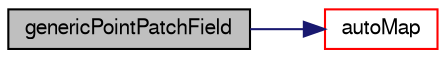 digraph "genericPointPatchField"
{
  bgcolor="transparent";
  edge [fontname="FreeSans",fontsize="10",labelfontname="FreeSans",labelfontsize="10"];
  node [fontname="FreeSans",fontsize="10",shape=record];
  rankdir="LR";
  Node624 [label="genericPointPatchField",height=0.2,width=0.4,color="black", fillcolor="grey75", style="filled", fontcolor="black"];
  Node624 -> Node625 [color="midnightblue",fontsize="10",style="solid",fontname="FreeSans"];
  Node625 [label="autoMap",height=0.2,width=0.4,color="red",URL="$a23558.html#a29ce2a7cdc96cffba66b33b9ab1355a4",tooltip="Map (and resize as needed) from self given a mapping object. "];
}
